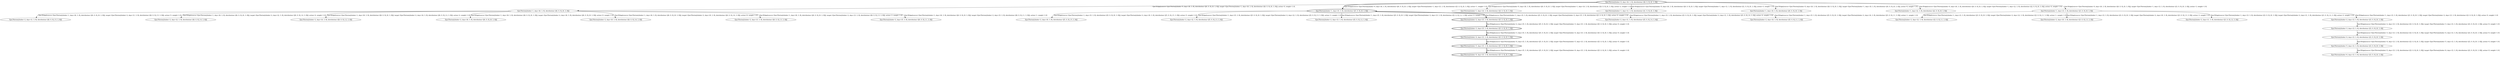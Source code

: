 strict digraph G {
  1 [ style="solid" label="Ejer3Vertex[zIndex=2, days=[2, 3, 8], distribution=[[3, 0, 0], [-1, 3, 8]]]" ];
  2 [ style="solid" label="Ejer3Vertex[zIndex=2, days=[0, 3, 8], distribution=[[3, 0, 0], [-3, 3, 8]]]" ];
  3 [ style="solid" label="Ejer3Vertex[zIndex=2, days=[0, 3, 8], distribution=[[5, 0, 0], [-5, 3, 8]]]" ];
  4 [ style="solid" label="Ejer3Vertex[zIndex=2, days=[2, 3, 8], distribution=[[5, 0, 0], [-3, 3, 8]]]" ];
  5 [ style="solid" label="Ejer3Vertex[zIndex=2, days=[1, 3, 8], distribution=[[6, 0, 0], [-5, 3, 8]]]" ];
  6 [ style="bold" label="Ejer3Vertex[zIndex=0, days=[6, 3, 8], distribution=[[6, 0, 0], [0, 3, 8]]]" ];
  7 [ style="solid" label="Ejer3Vertex[zIndex=1, days=[6, 3, 8], distribution=[[6, 0, 0], [0, 3, 8]]]" ];
  8 [ style="bold" label="Ejer3Vertex[zIndex=1, days=[5, 3, 8], distribution=[[5, 0, 0], [0, 3, 8]]]" ];
  9 [ style="solid" label="Ejer3Vertex[zIndex=2, days=[2, 3, 8], distribution=[[6, 0, 0], [-4, 3, 8]]]" ];
  10 [ style="solid" label="Ejer3Vertex[zIndex=2, days=[4, 3, 8], distribution=[[6, 0, 0], [-2, 3, 8]]]" ];
  11 [ style="solid" label="Ejer3Vertex[zIndex=2, days=[6, 3, 8], distribution=[[6, 0, 0], [0, 3, 8]]]" ];
  12 [ style="solid" label="Ejer3Vertex[zIndex=2, days=[3, 3, 8], distribution=[[5, 0, 0], [-2, 3, 8]]]" ];
  13 [ style="bold" label="Ejer3Vertex[zIndex=3, days=[5, 3, 8], distribution=[[5, 0, 0], [0, 3, 8]]]" ];
  14 [ style="solid" label="Ejer3Vertex[zIndex=1, days=[4, 3, 8], distribution=[[4, 0, 0], [0, 3, 8]]]" ];
  15 [ style="bold" label="Ejer3Vertex[zIndex=2, days=[5, 3, 8], distribution=[[5, 0, 0], [0, 3, 8]]]" ];
  16 [ style="solid" label="Ejer3Vertex[zIndex=1, days=[1, 3, 8], distribution=[[1, 0, 0], [0, 3, 8]]]" ];
  17 [ style="bold" label="Ejer3Vertex[zIndex=5, days=[5, 3, 8], distribution=[[5, 0, 0], [0, 3, 8]]]" ];
  18 [ style="bold" label="Ejer3Vertex[zIndex=4, days=[5, 3, 8], distribution=[[5, 0, 0], [0, 3, 8]]]" ];
  19 [ style="solid" label="Ejer3Vertex[zIndex=6, days=[3, 3, 8], distribution=[[3, 0, 0], [0, 3, 8]]]" ];
  20 [ style="solid" label="Ejer3Vertex[zIndex=5, days=[3, 3, 8], distribution=[[3, 0, 0], [0, 3, 8]]]" ];
  21 [ style="solid" label="Ejer3Vertex[zIndex=1, days=[0, 3, 8], distribution=[[0, 0, 0], [0, 3, 8]]]" ];
  22 [ style="solid" label="Ejer3Vertex[zIndex=4, days=[3, 3, 8], distribution=[[3, 0, 0], [0, 3, 8]]]" ];
  23 [ style="bold" label="Ejer3Vertex[zIndex=6, days=[5, 3, 8], distribution=[[5, 0, 0], [0, 3, 8]]]" ];
  24 [ style="solid" label="Ejer3Vertex[zIndex=2, days=[1, 3, 8], distribution=[[3, 0, 0], [-2, 3, 8]]]" ];
  25 [ style="solid" label="Ejer3Vertex[zIndex=3, days=[3, 3, 8], distribution=[[3, 0, 0], [0, 3, 8]]]" ];
  26 [ style="solid" label="Ejer3Vertex[zIndex=1, days=[2, 3, 8], distribution=[[2, 0, 0], [0, 3, 8]]]" ];
  27 [ style="solid" label="Ejer3Vertex[zIndex=2, days=[3, 3, 8], distribution=[[3, 0, 0], [0, 3, 8]]]" ];
  28 [ style="solid" label="Ejer3Vertex[zIndex=1, days=[3, 3, 8], distribution=[[3, 0, 0], [0, 3, 8]]]" ];
  29 [ style="solid" label="Ejer3Vertex[zIndex=2, days=[1, 3, 8], distribution=[[5, 0, 0], [-4, 3, 8]]]" ];
  30 [ style="solid" label="Ejer3Vertex[zIndex=2, days=[0, 3, 8], distribution=[[6, 0, 0], [-6, 3, 8]]]" ];
  31 [ style="solid" label="Ejer3Vertex[zIndex=2, days=[3, 3, 8], distribution=[[6, 0, 0], [-3, 3, 8]]]" ];
  32 [ style="solid" label="Ejer3Vertex[zIndex=2, days=[5, 3, 8], distribution=[[6, 0, 0], [-1, 3, 8]]]" ];
  33 [ style="solid" label="Ejer3Vertex[zIndex=2, days=[4, 3, 8], distribution=[[5, 0, 0], [-1, 3, 8]]]" ];
  28 -> 1 [ style="solid" label="Ejer3Edge[source=Ejer3Vertex[zIndex=1, days=[3, 3, 8], distribution=[[3, 0, 0], [0, 3, 8]]], target=Ejer3Vertex[zIndex=2, days=[2, 3, 8], distribution=[[3, 0, 0], [-1, 3, 8]]], action=1, weight=1.0]" ];
  28 -> 2 [ style="solid" label="Ejer3Edge[source=Ejer3Vertex[zIndex=1, days=[3, 3, 8], distribution=[[3, 0, 0], [0, 3, 8]]], target=Ejer3Vertex[zIndex=2, days=[0, 3, 8], distribution=[[3, 0, 0], [-3, 3, 8]]], action=3, weight=1.0]" ];
  8 -> 3 [ style="solid" label="Ejer3Edge[source=Ejer3Vertex[zIndex=1, days=[5, 3, 8], distribution=[[5, 0, 0], [0, 3, 8]]], target=Ejer3Vertex[zIndex=2, days=[0, 3, 8], distribution=[[5, 0, 0], [-5, 3, 8]]], action=5, weight=1.0]" ];
  8 -> 4 [ style="solid" label="Ejer3Edge[source=Ejer3Vertex[zIndex=1, days=[5, 3, 8], distribution=[[5, 0, 0], [0, 3, 8]]], target=Ejer3Vertex[zIndex=2, days=[2, 3, 8], distribution=[[5, 0, 0], [-3, 3, 8]]], action=3, weight=1.0]" ];
  7 -> 5 [ style="solid" label="Ejer3Edge[source=Ejer3Vertex[zIndex=1, days=[6, 3, 8], distribution=[[6, 0, 0], [0, 3, 8]]], target=Ejer3Vertex[zIndex=2, days=[1, 3, 8], distribution=[[6, 0, 0], [-5, 3, 8]]], action=5, weight=1.0]" ];
  6 -> 7 [ style="solid" label="Ejer3Edge[source=Ejer3Vertex[zIndex=0, days=[6, 3, 8], distribution=[[6, 0, 0], [0, 3, 8]]], target=Ejer3Vertex[zIndex=1, days=[6, 3, 8], distribution=[[6, 0, 0], [0, 3, 8]]], action=0, weight=1.0]" ];
  6 -> 8 [ style="bold" label="Ejer3Edge[source=Ejer3Vertex[zIndex=0, days=[6, 3, 8], distribution=[[6, 0, 0], [0, 3, 8]]], target=Ejer3Vertex[zIndex=1, days=[5, 3, 8], distribution=[[5, 0, 0], [0, 3, 8]]], action=1, weight=1.0]" ];
  7 -> 9 [ style="solid" label="Ejer3Edge[source=Ejer3Vertex[zIndex=1, days=[6, 3, 8], distribution=[[6, 0, 0], [0, 3, 8]]], target=Ejer3Vertex[zIndex=2, days=[2, 3, 8], distribution=[[6, 0, 0], [-4, 3, 8]]], action=4, weight=1.0]" ];
  7 -> 10 [ style="solid" label="Ejer3Edge[source=Ejer3Vertex[zIndex=1, days=[6, 3, 8], distribution=[[6, 0, 0], [0, 3, 8]]], target=Ejer3Vertex[zIndex=2, days=[4, 3, 8], distribution=[[6, 0, 0], [-2, 3, 8]]], action=2, weight=1.0]" ];
  7 -> 11 [ style="solid" label="Ejer3Edge[source=Ejer3Vertex[zIndex=1, days=[6, 3, 8], distribution=[[6, 0, 0], [0, 3, 8]]], target=Ejer3Vertex[zIndex=2, days=[6, 3, 8], distribution=[[6, 0, 0], [0, 3, 8]]], action=0, weight=1.0]" ];
  8 -> 12 [ style="solid" label="Ejer3Edge[source=Ejer3Vertex[zIndex=1, days=[5, 3, 8], distribution=[[5, 0, 0], [0, 3, 8]]], target=Ejer3Vertex[zIndex=2, days=[3, 3, 8], distribution=[[5, 0, 0], [-2, 3, 8]]], action=2, weight=1.0]" ];
  15 -> 13 [ style="bold" label="Ejer3Edge[source=Ejer3Vertex[zIndex=2, days=[5, 3, 8], distribution=[[5, 0, 0], [0, 3, 8]]], target=Ejer3Vertex[zIndex=3, days=[5, 3, 8], distribution=[[5, 0, 0], [0, 3, 8]]], action=0, weight=1.0]" ];
  6 -> 14 [ style="solid" label="Ejer3Edge[source=Ejer3Vertex[zIndex=0, days=[6, 3, 8], distribution=[[6, 0, 0], [0, 3, 8]]], target=Ejer3Vertex[zIndex=1, days=[4, 3, 8], distribution=[[4, 0, 0], [0, 3, 8]]], action=2, weight=1.0]" ];
  8 -> 15 [ style="bold" label="Ejer3Edge[source=Ejer3Vertex[zIndex=1, days=[5, 3, 8], distribution=[[5, 0, 0], [0, 3, 8]]], target=Ejer3Vertex[zIndex=2, days=[5, 3, 8], distribution=[[5, 0, 0], [0, 3, 8]]], action=0, weight=1.0]" ];
  6 -> 16 [ style="solid" label="Ejer3Edge[source=Ejer3Vertex[zIndex=0, days=[6, 3, 8], distribution=[[6, 0, 0], [0, 3, 8]]], target=Ejer3Vertex[zIndex=1, days=[1, 3, 8], distribution=[[1, 0, 0], [0, 3, 8]]], action=5, weight=1.0]" ];
  18 -> 17 [ style="bold" label="Ejer3Edge[source=Ejer3Vertex[zIndex=4, days=[5, 3, 8], distribution=[[5, 0, 0], [0, 3, 8]]], target=Ejer3Vertex[zIndex=5, days=[5, 3, 8], distribution=[[5, 0, 0], [0, 3, 8]]], action=0, weight=1.0]" ];
  13 -> 18 [ style="bold" label="Ejer3Edge[source=Ejer3Vertex[zIndex=3, days=[5, 3, 8], distribution=[[5, 0, 0], [0, 3, 8]]], target=Ejer3Vertex[zIndex=4, days=[5, 3, 8], distribution=[[5, 0, 0], [0, 3, 8]]], action=0, weight=1.0]" ];
  20 -> 19 [ style="solid" label="Ejer3Edge[source=Ejer3Vertex[zIndex=5, days=[3, 3, 8], distribution=[[3, 0, 0], [0, 3, 8]]], target=Ejer3Vertex[zIndex=6, days=[3, 3, 8], distribution=[[3, 0, 0], [0, 3, 8]]], action=0, weight=1.0]" ];
  22 -> 20 [ style="solid" label="Ejer3Edge[source=Ejer3Vertex[zIndex=4, days=[3, 3, 8], distribution=[[3, 0, 0], [0, 3, 8]]], target=Ejer3Vertex[zIndex=5, days=[3, 3, 8], distribution=[[3, 0, 0], [0, 3, 8]]], action=0, weight=1.0]" ];
  6 -> 21 [ style="solid" label="Ejer3Edge[source=Ejer3Vertex[zIndex=0, days=[6, 3, 8], distribution=[[6, 0, 0], [0, 3, 8]]], target=Ejer3Vertex[zIndex=1, days=[0, 3, 8], distribution=[[0, 0, 0], [0, 3, 8]]], action=6, weight=1.0]" ];
  25 -> 22 [ style="solid" label="Ejer3Edge[source=Ejer3Vertex[zIndex=3, days=[3, 3, 8], distribution=[[3, 0, 0], [0, 3, 8]]], target=Ejer3Vertex[zIndex=4, days=[3, 3, 8], distribution=[[3, 0, 0], [0, 3, 8]]], action=0, weight=1.0]" ];
  17 -> 23 [ style="bold" label="Ejer3Edge[source=Ejer3Vertex[zIndex=5, days=[5, 3, 8], distribution=[[5, 0, 0], [0, 3, 8]]], target=Ejer3Vertex[zIndex=6, days=[5, 3, 8], distribution=[[5, 0, 0], [0, 3, 8]]], action=0, weight=1.0]" ];
  28 -> 24 [ style="solid" label="Ejer3Edge[source=Ejer3Vertex[zIndex=1, days=[3, 3, 8], distribution=[[3, 0, 0], [0, 3, 8]]], target=Ejer3Vertex[zIndex=2, days=[1, 3, 8], distribution=[[3, 0, 0], [-2, 3, 8]]], action=2, weight=1.0]" ];
  27 -> 25 [ style="solid" label="Ejer3Edge[source=Ejer3Vertex[zIndex=2, days=[3, 3, 8], distribution=[[3, 0, 0], [0, 3, 8]]], target=Ejer3Vertex[zIndex=3, days=[3, 3, 8], distribution=[[3, 0, 0], [0, 3, 8]]], action=0, weight=1.0]" ];
  6 -> 26 [ style="solid" label="Ejer3Edge[source=Ejer3Vertex[zIndex=0, days=[6, 3, 8], distribution=[[6, 0, 0], [0, 3, 8]]], target=Ejer3Vertex[zIndex=1, days=[2, 3, 8], distribution=[[2, 0, 0], [0, 3, 8]]], action=4, weight=1.0]" ];
  28 -> 27 [ style="solid" label="Ejer3Edge[source=Ejer3Vertex[zIndex=1, days=[3, 3, 8], distribution=[[3, 0, 0], [0, 3, 8]]], target=Ejer3Vertex[zIndex=2, days=[3, 3, 8], distribution=[[3, 0, 0], [0, 3, 8]]], action=0, weight=1.0]" ];
  6 -> 28 [ style="solid" label="Ejer3Edge[source=Ejer3Vertex[zIndex=0, days=[6, 3, 8], distribution=[[6, 0, 0], [0, 3, 8]]], target=Ejer3Vertex[zIndex=1, days=[3, 3, 8], distribution=[[3, 0, 0], [0, 3, 8]]], action=3, weight=1.0]" ];
  8 -> 29 [ style="solid" label="Ejer3Edge[source=Ejer3Vertex[zIndex=1, days=[5, 3, 8], distribution=[[5, 0, 0], [0, 3, 8]]], target=Ejer3Vertex[zIndex=2, days=[1, 3, 8], distribution=[[5, 0, 0], [-4, 3, 8]]], action=4, weight=1.0]" ];
  7 -> 30 [ style="solid" label="Ejer3Edge[source=Ejer3Vertex[zIndex=1, days=[6, 3, 8], distribution=[[6, 0, 0], [0, 3, 8]]], target=Ejer3Vertex[zIndex=2, days=[0, 3, 8], distribution=[[6, 0, 0], [-6, 3, 8]]], action=6, weight=1.0]" ];
  7 -> 31 [ style="solid" label="Ejer3Edge[source=Ejer3Vertex[zIndex=1, days=[6, 3, 8], distribution=[[6, 0, 0], [0, 3, 8]]], target=Ejer3Vertex[zIndex=2, days=[3, 3, 8], distribution=[[6, 0, 0], [-3, 3, 8]]], action=3, weight=1.0]" ];
  7 -> 32 [ style="solid" label="Ejer3Edge[source=Ejer3Vertex[zIndex=1, days=[6, 3, 8], distribution=[[6, 0, 0], [0, 3, 8]]], target=Ejer3Vertex[zIndex=2, days=[5, 3, 8], distribution=[[6, 0, 0], [-1, 3, 8]]], action=1, weight=1.0]" ];
  8 -> 33 [ style="solid" label="Ejer3Edge[source=Ejer3Vertex[zIndex=1, days=[5, 3, 8], distribution=[[5, 0, 0], [0, 3, 8]]], target=Ejer3Vertex[zIndex=2, days=[4, 3, 8], distribution=[[5, 0, 0], [-1, 3, 8]]], action=1, weight=1.0]" ];
}
